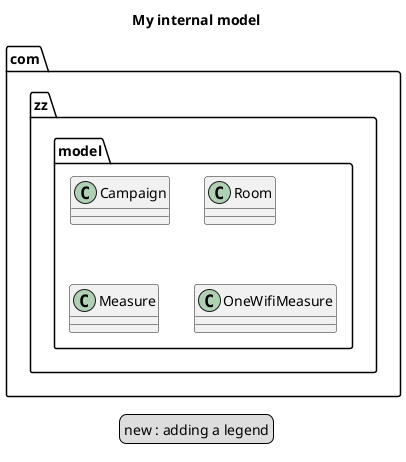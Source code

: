 
@startuml
	title My internal model

	class com.zz.model.Campaign 
	class com.zz.model.Room 
	class com.zz.model.Measure
	class com.zz.model.OneWifiMeasure

	legend
		new : adding a legend
	endlegend
@enduml